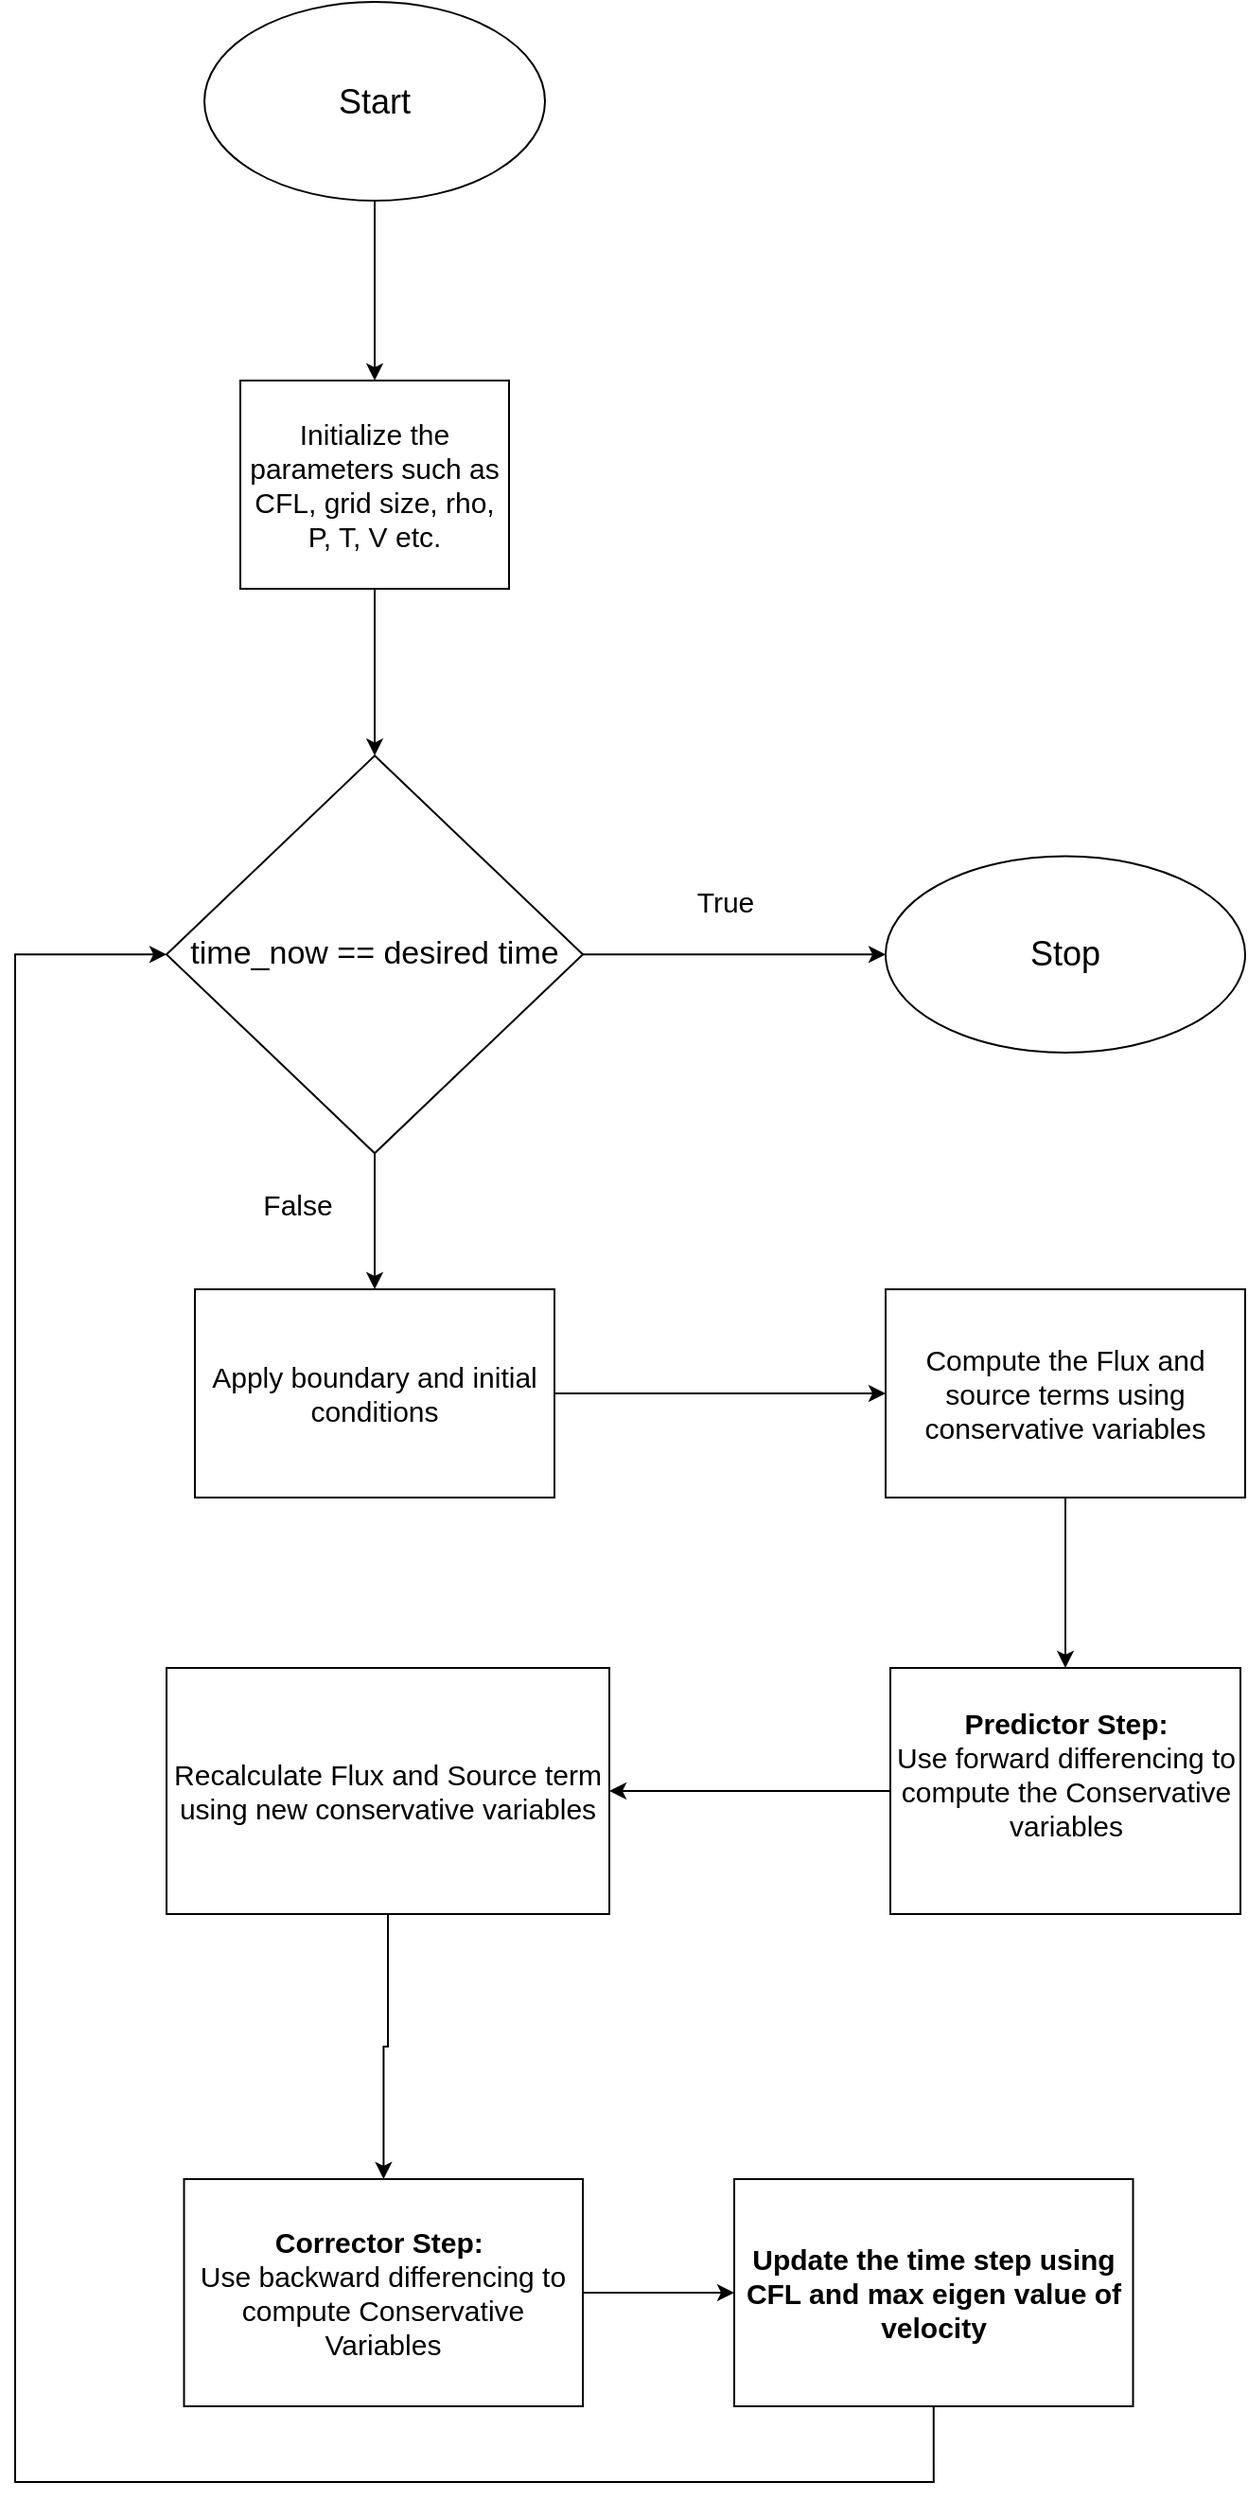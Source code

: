 <mxfile version="24.7.14">
  <diagram name="Page-1" id="NmEnxmby1KCLEg6SyC-g">
    <mxGraphModel dx="2200" dy="1180" grid="1" gridSize="10" guides="1" tooltips="1" connect="1" arrows="1" fold="1" page="1" pageScale="1" pageWidth="827" pageHeight="1169" math="0" shadow="0">
      <root>
        <mxCell id="0" />
        <mxCell id="1" parent="0" />
        <mxCell id="nFvMSIwQN8K3JbJypWRP-25" style="edgeStyle=orthogonalEdgeStyle;rounded=0;orthogonalLoop=1;jettySize=auto;html=1;exitX=0.5;exitY=1;exitDx=0;exitDy=0;entryX=0.5;entryY=0;entryDx=0;entryDy=0;" edge="1" parent="1" source="nFvMSIwQN8K3JbJypWRP-1" target="nFvMSIwQN8K3JbJypWRP-2">
          <mxGeometry relative="1" as="geometry" />
        </mxCell>
        <mxCell id="nFvMSIwQN8K3JbJypWRP-1" value="&lt;font style=&quot;font-size: 18px;&quot;&gt;Start&lt;/font&gt;" style="ellipse;whiteSpace=wrap;html=1;" vertex="1" parent="1">
          <mxGeometry x="630" y="180" width="180" height="105" as="geometry" />
        </mxCell>
        <mxCell id="nFvMSIwQN8K3JbJypWRP-24" style="edgeStyle=orthogonalEdgeStyle;rounded=0;orthogonalLoop=1;jettySize=auto;html=1;exitX=0.5;exitY=1;exitDx=0;exitDy=0;entryX=0.5;entryY=0;entryDx=0;entryDy=0;" edge="1" parent="1" source="nFvMSIwQN8K3JbJypWRP-2" target="nFvMSIwQN8K3JbJypWRP-12">
          <mxGeometry relative="1" as="geometry" />
        </mxCell>
        <mxCell id="nFvMSIwQN8K3JbJypWRP-2" value="&lt;font style=&quot;font-size: 15px;&quot;&gt;Initialize the parameters such as CFL, grid size, rho, P, T, V etc.&lt;/font&gt;" style="rounded=0;whiteSpace=wrap;html=1;" vertex="1" parent="1">
          <mxGeometry x="649" y="380" width="142" height="110" as="geometry" />
        </mxCell>
        <mxCell id="nFvMSIwQN8K3JbJypWRP-28" style="edgeStyle=orthogonalEdgeStyle;rounded=0;orthogonalLoop=1;jettySize=auto;html=1;exitX=0.5;exitY=1;exitDx=0;exitDy=0;entryX=0.5;entryY=0;entryDx=0;entryDy=0;" edge="1" parent="1" source="nFvMSIwQN8K3JbJypWRP-4" target="nFvMSIwQN8K3JbJypWRP-6">
          <mxGeometry relative="1" as="geometry" />
        </mxCell>
        <mxCell id="nFvMSIwQN8K3JbJypWRP-4" value="&lt;font style=&quot;font-size: 15px;&quot;&gt;Compute the Flux and source terms using conservative variables&lt;/font&gt;" style="rounded=0;whiteSpace=wrap;html=1;" vertex="1" parent="1">
          <mxGeometry x="990" y="860.0" width="190" height="110" as="geometry" />
        </mxCell>
        <mxCell id="nFvMSIwQN8K3JbJypWRP-9" value="" style="edgeStyle=orthogonalEdgeStyle;rounded=0;orthogonalLoop=1;jettySize=auto;html=1;" edge="1" parent="1" source="nFvMSIwQN8K3JbJypWRP-6" target="nFvMSIwQN8K3JbJypWRP-8">
          <mxGeometry relative="1" as="geometry" />
        </mxCell>
        <mxCell id="nFvMSIwQN8K3JbJypWRP-6" value="&lt;font style=&quot;font-size: 15px;&quot;&gt;&lt;b&gt;Predictor Step:&lt;/b&gt;&lt;br&gt;Use forward differencing to compute the Conservative variables&lt;/font&gt;&lt;div style=&quot;font-size: 15px;&quot;&gt;&lt;br&gt;&lt;/div&gt;" style="whiteSpace=wrap;html=1;rounded=0;" vertex="1" parent="1">
          <mxGeometry x="992.5" y="1060.0" width="185" height="130" as="geometry" />
        </mxCell>
        <mxCell id="nFvMSIwQN8K3JbJypWRP-29" style="edgeStyle=orthogonalEdgeStyle;rounded=0;orthogonalLoop=1;jettySize=auto;html=1;exitX=0.5;exitY=1;exitDx=0;exitDy=0;" edge="1" parent="1" source="nFvMSIwQN8K3JbJypWRP-8" target="nFvMSIwQN8K3JbJypWRP-10">
          <mxGeometry relative="1" as="geometry" />
        </mxCell>
        <mxCell id="nFvMSIwQN8K3JbJypWRP-8" value="&lt;font style=&quot;font-size: 15px;&quot;&gt;Recalculate Flux and Source term using new conservative variables&lt;/font&gt;" style="whiteSpace=wrap;html=1;rounded=0;" vertex="1" parent="1">
          <mxGeometry x="610" y="1060.0" width="234" height="130" as="geometry" />
        </mxCell>
        <mxCell id="nFvMSIwQN8K3JbJypWRP-33" value="" style="edgeStyle=orthogonalEdgeStyle;rounded=0;orthogonalLoop=1;jettySize=auto;html=1;" edge="1" parent="1" source="nFvMSIwQN8K3JbJypWRP-10" target="nFvMSIwQN8K3JbJypWRP-32">
          <mxGeometry relative="1" as="geometry" />
        </mxCell>
        <mxCell id="nFvMSIwQN8K3JbJypWRP-10" value="&lt;font style=&quot;font-size: 15px;&quot;&gt;&lt;b&gt;Corrector Step:&lt;/b&gt;&amp;nbsp;&lt;/font&gt;&lt;div style=&quot;font-size: 15px;&quot;&gt;&lt;font style=&quot;font-size: 15px;&quot;&gt;Use backward differencing to compute Conservative Variables&lt;/font&gt;&lt;/div&gt;" style="whiteSpace=wrap;html=1;rounded=0;" vertex="1" parent="1">
          <mxGeometry x="619.25" y="1330.0" width="210.75" height="120" as="geometry" />
        </mxCell>
        <mxCell id="nFvMSIwQN8K3JbJypWRP-21" style="edgeStyle=orthogonalEdgeStyle;rounded=0;orthogonalLoop=1;jettySize=auto;html=1;exitX=0.5;exitY=1;exitDx=0;exitDy=0;entryX=0.5;entryY=0;entryDx=0;entryDy=0;" edge="1" parent="1" source="nFvMSIwQN8K3JbJypWRP-12" target="nFvMSIwQN8K3JbJypWRP-20">
          <mxGeometry relative="1" as="geometry" />
        </mxCell>
        <mxCell id="nFvMSIwQN8K3JbJypWRP-26" style="edgeStyle=orthogonalEdgeStyle;rounded=0;orthogonalLoop=1;jettySize=auto;html=1;exitX=1;exitY=0.5;exitDx=0;exitDy=0;entryX=0;entryY=0.5;entryDx=0;entryDy=0;" edge="1" parent="1" source="nFvMSIwQN8K3JbJypWRP-12" target="nFvMSIwQN8K3JbJypWRP-17">
          <mxGeometry relative="1" as="geometry" />
        </mxCell>
        <mxCell id="nFvMSIwQN8K3JbJypWRP-12" value="&lt;font style=&quot;font-size: 17px;&quot;&gt;time_now == desired time&lt;/font&gt;" style="rhombus;whiteSpace=wrap;html=1;align=center;" vertex="1" parent="1">
          <mxGeometry x="610" y="578.14" width="220" height="210" as="geometry" />
        </mxCell>
        <mxCell id="nFvMSIwQN8K3JbJypWRP-15" value="&lt;span style=&quot;font-size: 15px;&quot;&gt;True&lt;/span&gt;" style="text;html=1;align=center;verticalAlign=middle;resizable=0;points=[];autosize=1;strokeColor=none;fillColor=none;" vertex="1" parent="1">
          <mxGeometry x="880" y="640" width="50" height="30" as="geometry" />
        </mxCell>
        <mxCell id="nFvMSIwQN8K3JbJypWRP-17" value="&lt;font style=&quot;font-size: 18px;&quot;&gt;Stop&lt;/font&gt;" style="ellipse;whiteSpace=wrap;html=1;" vertex="1" parent="1">
          <mxGeometry x="990" y="631.27" width="190" height="103.75" as="geometry" />
        </mxCell>
        <mxCell id="nFvMSIwQN8K3JbJypWRP-19" value="&lt;span style=&quot;font-size: 15px;&quot;&gt;False&lt;/span&gt;" style="text;html=1;align=center;verticalAlign=middle;resizable=0;points=[];autosize=1;strokeColor=none;fillColor=none;" vertex="1" parent="1">
          <mxGeometry x="649" y="800" width="60" height="30" as="geometry" />
        </mxCell>
        <mxCell id="nFvMSIwQN8K3JbJypWRP-27" style="edgeStyle=orthogonalEdgeStyle;rounded=0;orthogonalLoop=1;jettySize=auto;html=1;exitX=1;exitY=0.5;exitDx=0;exitDy=0;" edge="1" parent="1" source="nFvMSIwQN8K3JbJypWRP-20" target="nFvMSIwQN8K3JbJypWRP-4">
          <mxGeometry relative="1" as="geometry" />
        </mxCell>
        <mxCell id="nFvMSIwQN8K3JbJypWRP-20" value="&lt;font style=&quot;font-size: 15px;&quot;&gt;Apply boundary and initial conditions&lt;/font&gt;" style="whiteSpace=wrap;html=1;" vertex="1" parent="1">
          <mxGeometry x="625" y="860" width="190" height="110" as="geometry" />
        </mxCell>
        <mxCell id="nFvMSIwQN8K3JbJypWRP-35" style="edgeStyle=orthogonalEdgeStyle;rounded=0;orthogonalLoop=1;jettySize=auto;html=1;exitX=0.5;exitY=1;exitDx=0;exitDy=0;entryX=0;entryY=0.5;entryDx=0;entryDy=0;" edge="1" parent="1" source="nFvMSIwQN8K3JbJypWRP-32" target="nFvMSIwQN8K3JbJypWRP-12">
          <mxGeometry relative="1" as="geometry">
            <Array as="points">
              <mxPoint x="1016" y="1490" />
              <mxPoint x="530" y="1490" />
              <mxPoint x="530" y="683" />
            </Array>
          </mxGeometry>
        </mxCell>
        <mxCell id="nFvMSIwQN8K3JbJypWRP-32" value="&lt;span style=&quot;font-size: 15px;&quot;&gt;&lt;b&gt;Update the time step using CFL and max eigen value of velocity&lt;/b&gt;&lt;/span&gt;" style="whiteSpace=wrap;html=1;rounded=0;" vertex="1" parent="1">
          <mxGeometry x="910" y="1330.0" width="210.75" height="120" as="geometry" />
        </mxCell>
      </root>
    </mxGraphModel>
  </diagram>
</mxfile>
